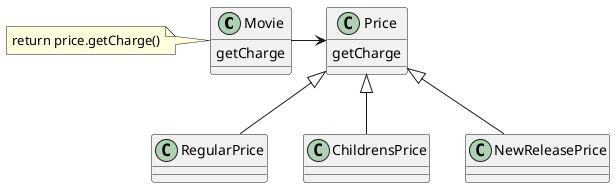 @startuml

    class Movie {
        getCharge
    }
    note left: return price.getCharge()

    class Price {
        getCharge
    }

    Movie  -right-> Price
    Price <|-- RegularPrice
    Price <|-- ChildrensPrice
    Price <|-- NewReleasePrice


    @end
